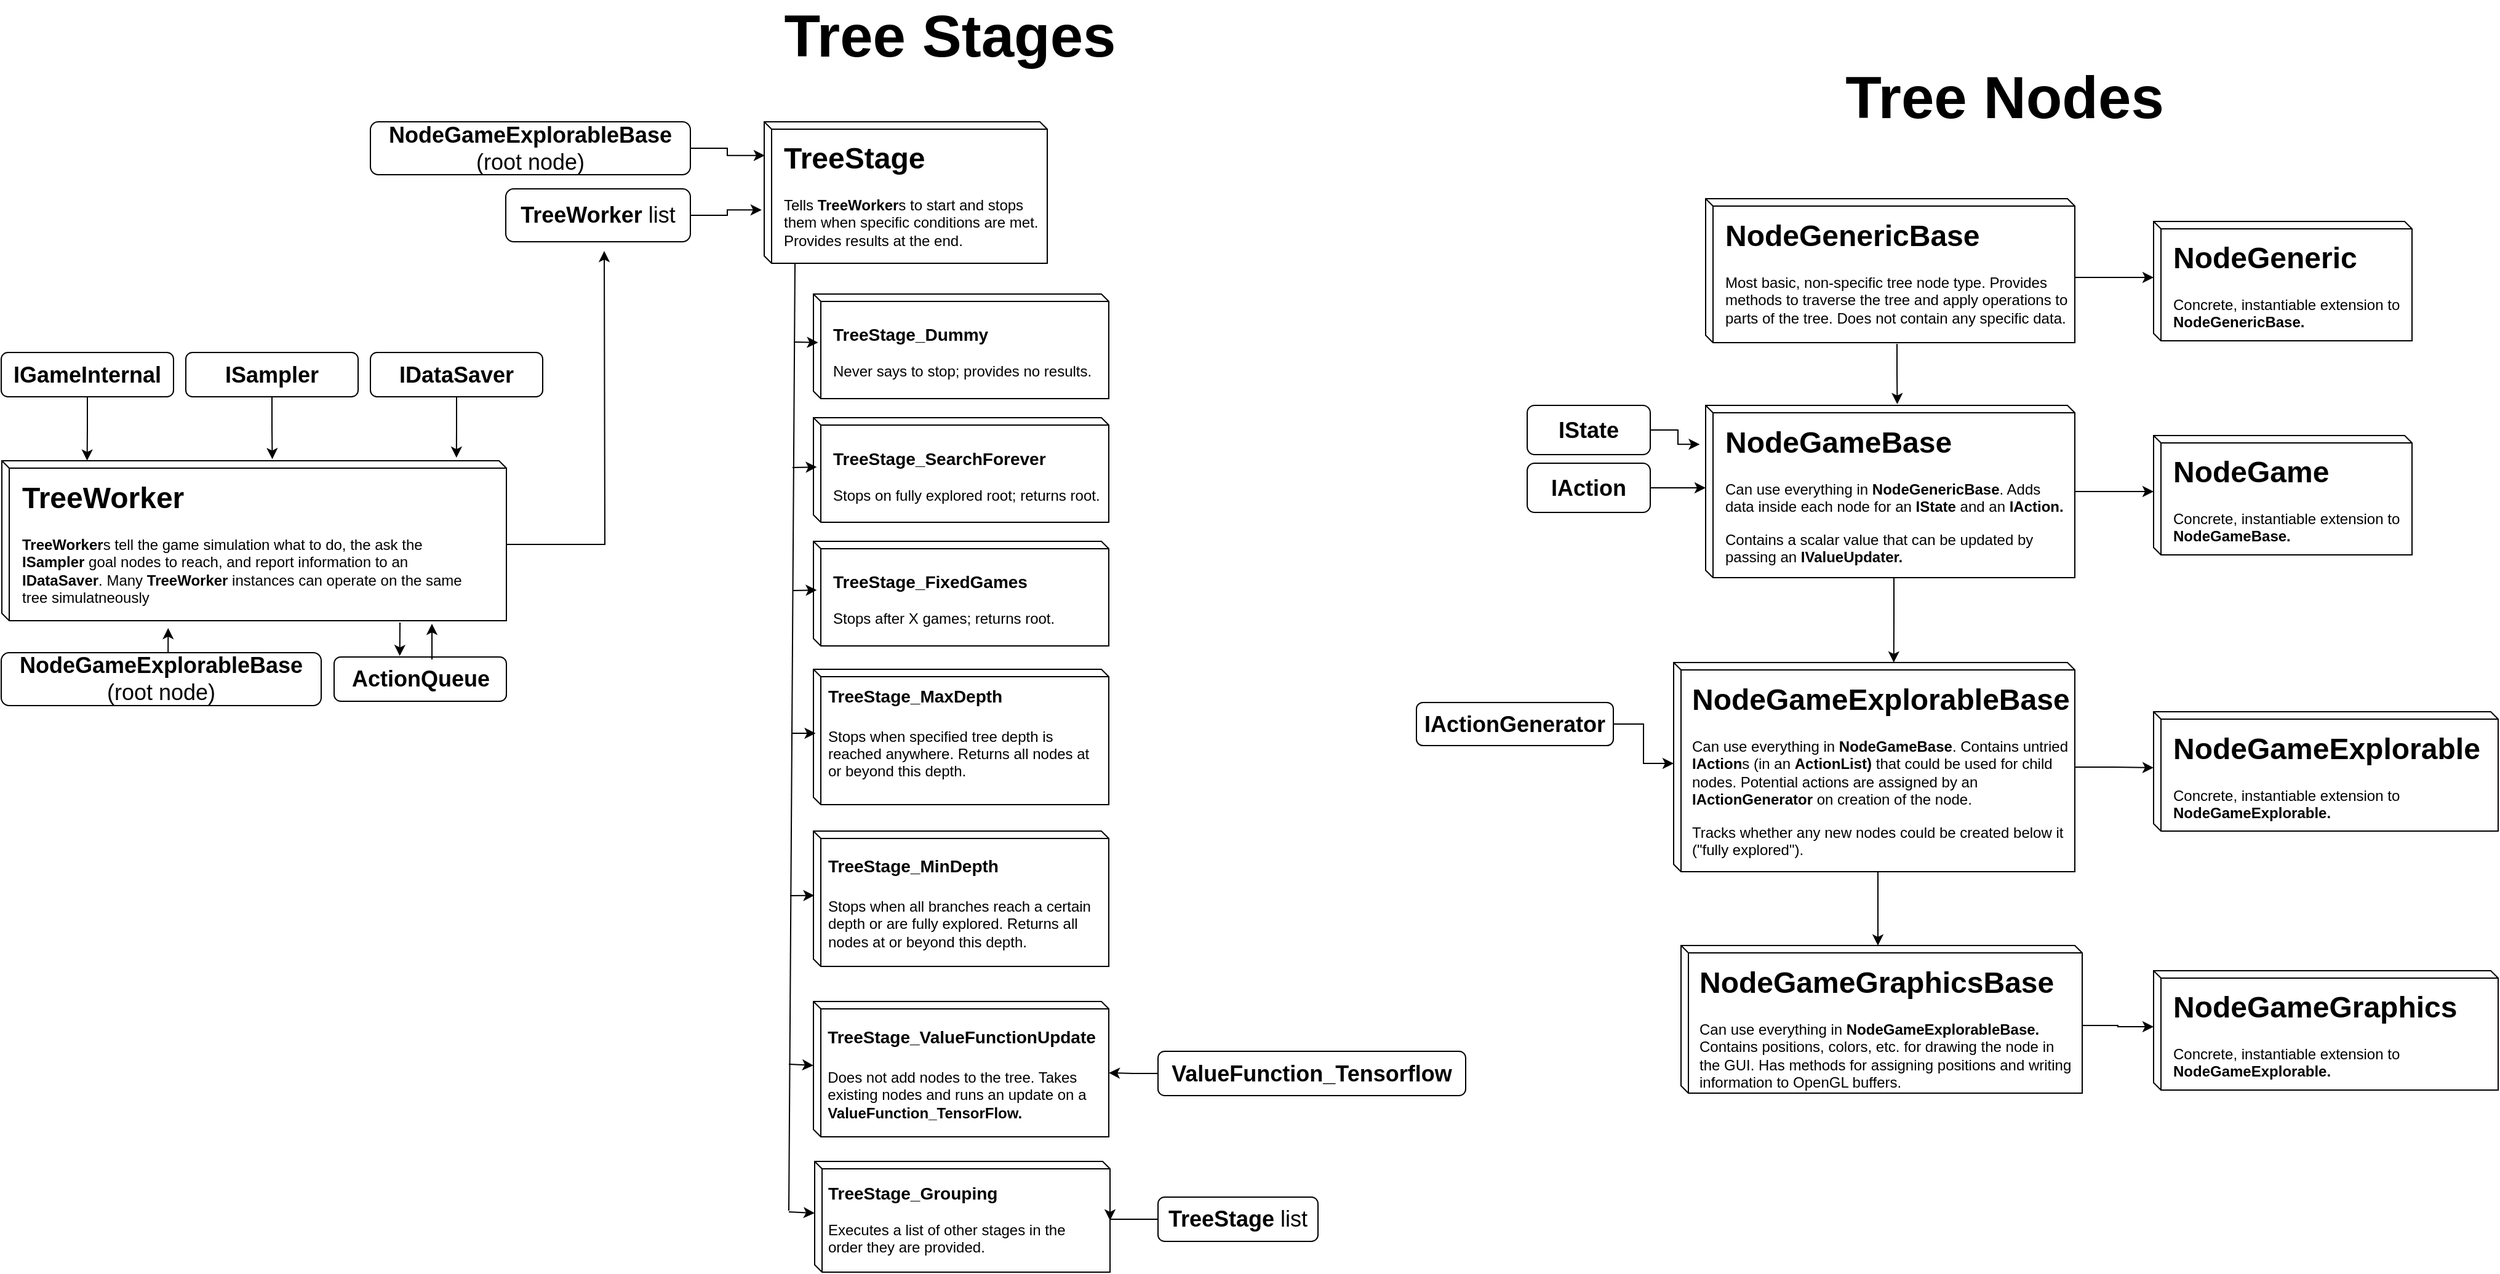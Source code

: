 <mxfile version="10.7.7" type="device"><diagram id="_gQO_JIXEQtrBQsG0Zjt" name="Page-1"><mxGraphModel dx="4423" dy="1423" grid="1" gridSize="10" guides="1" tooltips="1" connect="1" arrows="1" fold="1" page="1" pageScale="1" pageWidth="850" pageHeight="1100" math="0" shadow="0"><root><mxCell id="0"/><mxCell id="1" parent="0"/><mxCell id="GaoluEqvCGR0PUS5bEzM-26" style="edgeStyle=orthogonalEdgeStyle;rounded=0;orthogonalLoop=1;jettySize=auto;html=1;exitX=0;exitY=0;exitDx=153;exitDy=140;exitPerimeter=0;" edge="1" parent="1" source="GaoluEqvCGR0PUS5bEzM-2"><mxGeometry relative="1" as="geometry"><mxPoint x="347.857" y="564.5" as="targetPoint"/><mxPoint x="347.857" y="500.929" as="sourcePoint"/></mxGeometry></mxCell><mxCell id="GaoluEqvCGR0PUS5bEzM-2" value="" style="shape=cube;whiteSpace=wrap;html=1;boundedLbl=1;backgroundOutline=1;size=6;" vertex="1" parent="1"><mxGeometry x="195" y="355.5" width="300" height="140" as="geometry"/></mxCell><mxCell id="GaoluEqvCGR0PUS5bEzM-11" style="edgeStyle=orthogonalEdgeStyle;rounded=0;orthogonalLoop=1;jettySize=auto;html=1;exitX=1;exitY=0.5;exitDx=0;exitDy=0;entryX=0;entryY=0;entryDx=0;entryDy=45.5;entryPerimeter=0;" edge="1" parent="1" source="GaoluEqvCGR0PUS5bEzM-3" target="GaoluEqvCGR0PUS5bEzM-8"><mxGeometry relative="1" as="geometry"/></mxCell><mxCell id="GaoluEqvCGR0PUS5bEzM-3" value="&lt;h1&gt;NodeGameBase&lt;/h1&gt;&lt;p&gt;Can use everything in &lt;b&gt;NodeGenericBase&lt;/b&gt;. Adds data inside each node for an &lt;b&gt;IState &lt;/b&gt;and an &lt;b&gt;IAction.&lt;/b&gt;&lt;/p&gt;&lt;p&gt;Contains a scalar value that can be updated by passing an &lt;b&gt;IValueUpdater.&lt;/b&gt;&lt;/p&gt;&lt;p&gt;&lt;b&gt;&lt;br&gt;&lt;/b&gt;&lt;/p&gt;" style="text;html=1;strokeColor=none;fillColor=none;spacing=5;spacingTop=-20;whiteSpace=wrap;overflow=hidden;rounded=0;" vertex="1" parent="1"><mxGeometry x="206" y="365.5" width="289" height="120" as="geometry"/></mxCell><mxCell id="GaoluEqvCGR0PUS5bEzM-4" value="" style="shape=cube;whiteSpace=wrap;html=1;boundedLbl=1;backgroundOutline=1;size=6;" vertex="1" parent="1"><mxGeometry x="195" y="187.5" width="300" height="117" as="geometry"/></mxCell><mxCell id="GaoluEqvCGR0PUS5bEzM-10" style="edgeStyle=orthogonalEdgeStyle;rounded=0;orthogonalLoop=1;jettySize=auto;html=1;exitX=1;exitY=0.5;exitDx=0;exitDy=0;entryX=0;entryY=0;entryDx=0;entryDy=45.5;entryPerimeter=0;" edge="1" parent="1" source="GaoluEqvCGR0PUS5bEzM-5" target="GaoluEqvCGR0PUS5bEzM-6"><mxGeometry relative="1" as="geometry"/></mxCell><mxCell id="GaoluEqvCGR0PUS5bEzM-19" style="edgeStyle=orthogonalEdgeStyle;rounded=0;orthogonalLoop=1;jettySize=auto;html=1;exitX=0.5;exitY=1;exitDx=0;exitDy=0;" edge="1" parent="1" source="GaoluEqvCGR0PUS5bEzM-5"><mxGeometry relative="1" as="geometry"><mxPoint x="350.714" y="354.5" as="targetPoint"/></mxGeometry></mxCell><mxCell id="GaoluEqvCGR0PUS5bEzM-5" value="&lt;h1&gt;NodeGenericBase&lt;/h1&gt;&lt;p&gt;Most basic, non-specific tree node type. Provides methods to traverse the tree and apply operations to parts of the tree. Does not contain any specific data.&lt;/p&gt;&lt;p&gt;&lt;b&gt;&lt;br&gt;&lt;/b&gt;&lt;/p&gt;" style="text;html=1;strokeColor=none;fillColor=none;spacing=5;spacingTop=-20;whiteSpace=wrap;overflow=hidden;rounded=0;" vertex="1" parent="1"><mxGeometry x="206" y="197.5" width="289" height="108" as="geometry"/></mxCell><mxCell id="GaoluEqvCGR0PUS5bEzM-6" value="" style="shape=cube;whiteSpace=wrap;html=1;boundedLbl=1;backgroundOutline=1;size=6;" vertex="1" parent="1"><mxGeometry x="559" y="206" width="210" height="97" as="geometry"/></mxCell><mxCell id="GaoluEqvCGR0PUS5bEzM-7" value="&lt;h1&gt;NodeGeneric&lt;/h1&gt;&lt;p&gt;Concrete, instantiable extension to &lt;b&gt;NodeGenericBase.&lt;/b&gt;&lt;/p&gt;&lt;p&gt;&lt;b&gt;&lt;br&gt;&lt;/b&gt;&lt;/p&gt;" style="text;html=1;strokeColor=none;fillColor=none;spacing=5;spacingTop=-20;whiteSpace=wrap;overflow=hidden;rounded=0;" vertex="1" parent="1"><mxGeometry x="570" y="216" width="209" height="87" as="geometry"/></mxCell><mxCell id="GaoluEqvCGR0PUS5bEzM-8" value="" style="shape=cube;whiteSpace=wrap;html=1;boundedLbl=1;backgroundOutline=1;size=6;" vertex="1" parent="1"><mxGeometry x="559" y="380" width="210" height="97" as="geometry"/></mxCell><mxCell id="GaoluEqvCGR0PUS5bEzM-9" value="&lt;h1&gt;NodeGame&lt;/h1&gt;&lt;p&gt;Concrete, instantiable extension to &lt;b&gt;NodeGameBase.&lt;/b&gt;&lt;/p&gt;&lt;p&gt;&lt;b&gt;&lt;br&gt;&lt;/b&gt;&lt;/p&gt;" style="text;html=1;strokeColor=none;fillColor=none;spacing=5;spacingTop=-20;whiteSpace=wrap;overflow=hidden;rounded=0;" vertex="1" parent="1"><mxGeometry x="570" y="390" width="209" height="87" as="geometry"/></mxCell><mxCell id="GaoluEqvCGR0PUS5bEzM-31" style="edgeStyle=orthogonalEdgeStyle;rounded=0;orthogonalLoop=1;jettySize=auto;html=1;exitX=0;exitY=0;exitDx=166;exitDy=170;exitPerimeter=0;entryX=0;entryY=0;entryDx=160;entryDy=0;entryPerimeter=0;" edge="1" parent="1" source="GaoluEqvCGR0PUS5bEzM-20" target="GaoluEqvCGR0PUS5bEzM-27"><mxGeometry relative="1" as="geometry"/></mxCell><mxCell id="GaoluEqvCGR0PUS5bEzM-20" value="" style="shape=cube;whiteSpace=wrap;html=1;boundedLbl=1;backgroundOutline=1;size=6;" vertex="1" parent="1"><mxGeometry x="169" y="564.5" width="326" height="170" as="geometry"/></mxCell><mxCell id="GaoluEqvCGR0PUS5bEzM-21" style="edgeStyle=orthogonalEdgeStyle;rounded=0;orthogonalLoop=1;jettySize=auto;html=1;exitX=1;exitY=0.5;exitDx=0;exitDy=0;entryX=0;entryY=0;entryDx=0;entryDy=45.5;entryPerimeter=0;" edge="1" parent="1" source="GaoluEqvCGR0PUS5bEzM-22" target="GaoluEqvCGR0PUS5bEzM-23"><mxGeometry relative="1" as="geometry"/></mxCell><mxCell id="GaoluEqvCGR0PUS5bEzM-22" value="&lt;h1&gt;NodeGameExplorableBase&lt;/h1&gt;&lt;p&gt;Can use everything in &lt;b&gt;NodeGameBase&lt;/b&gt;. Contains untried &lt;b&gt;IAction&lt;/b&gt;s (in an &lt;b&gt;ActionList)&amp;nbsp;&lt;/b&gt;that could be used for child nodes. Potential actions are assigned by an &lt;b&gt;IActionGenerator&lt;/b&gt;&amp;nbsp;on creation of the node.&amp;nbsp;&lt;/p&gt;&lt;p&gt;Tracks whether any new nodes could be created below it (&quot;fully explored&quot;).&amp;nbsp;&lt;/p&gt;&lt;p&gt;&lt;b&gt;&lt;br&gt;&lt;/b&gt;&lt;/p&gt;" style="text;html=1;strokeColor=none;fillColor=none;spacing=5;spacingTop=-20;whiteSpace=wrap;overflow=hidden;rounded=0;" vertex="1" parent="1"><mxGeometry x="179" y="574.5" width="316" height="150" as="geometry"/></mxCell><mxCell id="GaoluEqvCGR0PUS5bEzM-23" value="" style="shape=cube;whiteSpace=wrap;html=1;boundedLbl=1;backgroundOutline=1;size=6;" vertex="1" parent="1"><mxGeometry x="559" y="604.5" width="280" height="97" as="geometry"/></mxCell><mxCell id="GaoluEqvCGR0PUS5bEzM-24" value="&lt;h1&gt;NodeGameExplorable&lt;/h1&gt;&lt;p&gt;Concrete, instantiable extension to &lt;b&gt;NodeGameExplorable.&lt;/b&gt;&lt;/p&gt;&lt;p&gt;&lt;b&gt;&lt;br&gt;&lt;/b&gt;&lt;/p&gt;" style="text;html=1;strokeColor=none;fillColor=none;spacing=5;spacingTop=-20;whiteSpace=wrap;overflow=hidden;rounded=0;" vertex="1" parent="1"><mxGeometry x="570" y="614.5" width="269" height="87" as="geometry"/></mxCell><mxCell id="GaoluEqvCGR0PUS5bEzM-27" value="" style="shape=cube;whiteSpace=wrap;html=1;boundedLbl=1;backgroundOutline=1;size=6;" vertex="1" parent="1"><mxGeometry x="175" y="794.5" width="326" height="120" as="geometry"/></mxCell><mxCell id="GaoluEqvCGR0PUS5bEzM-34" style="edgeStyle=orthogonalEdgeStyle;rounded=0;orthogonalLoop=1;jettySize=auto;html=1;exitX=1;exitY=0.5;exitDx=0;exitDy=0;entryX=0;entryY=0;entryDx=0;entryDy=45.5;entryPerimeter=0;" edge="1" parent="1" source="GaoluEqvCGR0PUS5bEzM-28" target="GaoluEqvCGR0PUS5bEzM-32"><mxGeometry relative="1" as="geometry"/></mxCell><mxCell id="GaoluEqvCGR0PUS5bEzM-28" value="&lt;h1&gt;NodeGameGraphicsBase&lt;/h1&gt;&lt;p&gt;Can use everything in &lt;b&gt;NodeGameExplorableBase. &lt;/b&gt;Contains positions, colors, etc. for drawing the node in the GUI. Has methods for assigning positions and writing information to OpenGL buffers.&lt;span&gt;&amp;nbsp;&lt;/span&gt;&lt;/p&gt;&lt;p&gt;&lt;b&gt;&lt;br&gt;&lt;/b&gt;&lt;/p&gt;" style="text;html=1;strokeColor=none;fillColor=none;spacing=5;spacingTop=-20;whiteSpace=wrap;overflow=hidden;rounded=0;" vertex="1" parent="1"><mxGeometry x="185" y="804.5" width="316" height="110" as="geometry"/></mxCell><mxCell id="GaoluEqvCGR0PUS5bEzM-32" value="" style="shape=cube;whiteSpace=wrap;html=1;boundedLbl=1;backgroundOutline=1;size=6;" vertex="1" parent="1"><mxGeometry x="559" y="815" width="280" height="97" as="geometry"/></mxCell><mxCell id="GaoluEqvCGR0PUS5bEzM-33" value="&lt;h1&gt;NodeGameGraphics&lt;/h1&gt;&lt;p&gt;Concrete, instantiable extension to &lt;b&gt;NodeGameExplorable.&lt;/b&gt;&lt;/p&gt;&lt;p&gt;&lt;b&gt;&lt;br&gt;&lt;/b&gt;&lt;/p&gt;" style="text;html=1;strokeColor=none;fillColor=none;spacing=5;spacingTop=-20;whiteSpace=wrap;overflow=hidden;rounded=0;" vertex="1" parent="1"><mxGeometry x="570" y="825" width="269" height="87" as="geometry"/></mxCell><mxCell id="GaoluEqvCGR0PUS5bEzM-35" value="&lt;font style=&quot;font-size: 48px&quot;&gt;&lt;b&gt;Tree Nodes&lt;/b&gt;&lt;/font&gt;" style="text;html=1;strokeColor=none;fillColor=none;align=center;verticalAlign=middle;whiteSpace=wrap;rounded=0;" vertex="1" parent="1"><mxGeometry x="303" y="80" width="270" height="50" as="geometry"/></mxCell><mxCell id="GaoluEqvCGR0PUS5bEzM-38" style="edgeStyle=orthogonalEdgeStyle;rounded=0;orthogonalLoop=1;jettySize=auto;html=1;exitX=1;exitY=0.5;exitDx=0;exitDy=0;entryX=-0.016;entryY=0.226;entryDx=0;entryDy=0;entryPerimeter=0;" edge="1" parent="1" source="GaoluEqvCGR0PUS5bEzM-36" target="GaoluEqvCGR0PUS5bEzM-2"><mxGeometry relative="1" as="geometry"/></mxCell><mxCell id="GaoluEqvCGR0PUS5bEzM-36" value="&lt;font style=&quot;font-size: 18px&quot;&gt;&lt;b&gt;IState&lt;/b&gt;&lt;/font&gt;" style="rounded=1;whiteSpace=wrap;html=1;" vertex="1" parent="1"><mxGeometry x="50" y="355.5" width="100" height="40" as="geometry"/></mxCell><mxCell id="GaoluEqvCGR0PUS5bEzM-39" style="edgeStyle=orthogonalEdgeStyle;rounded=0;orthogonalLoop=1;jettySize=auto;html=1;exitX=1;exitY=0.5;exitDx=0;exitDy=0;entryX=0;entryY=0;entryDx=0;entryDy=67;entryPerimeter=0;" edge="1" parent="1" source="GaoluEqvCGR0PUS5bEzM-37" target="GaoluEqvCGR0PUS5bEzM-2"><mxGeometry relative="1" as="geometry"/></mxCell><mxCell id="GaoluEqvCGR0PUS5bEzM-37" value="&lt;font style=&quot;font-size: 18px&quot;&gt;&lt;b&gt;IAction&lt;/b&gt;&lt;/font&gt;" style="rounded=1;whiteSpace=wrap;html=1;" vertex="1" parent="1"><mxGeometry x="50" y="402.5" width="100" height="40" as="geometry"/></mxCell><mxCell id="GaoluEqvCGR0PUS5bEzM-42" style="edgeStyle=orthogonalEdgeStyle;rounded=0;orthogonalLoop=1;jettySize=auto;html=1;exitX=1;exitY=0.5;exitDx=0;exitDy=0;entryX=0;entryY=0;entryDx=0;entryDy=82;entryPerimeter=0;" edge="1" parent="1" source="GaoluEqvCGR0PUS5bEzM-40" target="GaoluEqvCGR0PUS5bEzM-20"><mxGeometry relative="1" as="geometry"/></mxCell><mxCell id="GaoluEqvCGR0PUS5bEzM-40" value="&lt;font style=&quot;font-size: 18px&quot;&gt;&lt;b&gt;IActionGenerator&lt;/b&gt;&lt;/font&gt;" style="rounded=1;whiteSpace=wrap;html=1;" vertex="1" parent="1"><mxGeometry x="-40" y="597" width="160" height="35" as="geometry"/></mxCell><mxCell id="GaoluEqvCGR0PUS5bEzM-44" value="" style="shape=cube;whiteSpace=wrap;html=1;boundedLbl=1;backgroundOutline=1;size=6;" vertex="1" parent="1"><mxGeometry x="-570" y="125" width="230" height="115" as="geometry"/></mxCell><mxCell id="GaoluEqvCGR0PUS5bEzM-45" value="&lt;h1&gt;TreeStage&lt;/h1&gt;&lt;p&gt;Tells &lt;b&gt;TreeWorker&lt;/b&gt;s to start and stops them when specific conditions are met. Provides results at the end.&lt;/p&gt;&lt;p&gt;&lt;b&gt;&lt;br&gt;&lt;/b&gt;&lt;/p&gt;" style="text;html=1;strokeColor=none;fillColor=none;spacing=5;spacingTop=-20;whiteSpace=wrap;overflow=hidden;rounded=0;" vertex="1" parent="1"><mxGeometry x="-559" y="135" width="229" height="91" as="geometry"/></mxCell><mxCell id="GaoluEqvCGR0PUS5bEzM-99" style="edgeStyle=orthogonalEdgeStyle;rounded=0;orthogonalLoop=1;jettySize=auto;html=1;exitX=0;exitY=0;exitDx=410;exitDy=68;exitPerimeter=0;" edge="1" parent="1" source="GaoluEqvCGR0PUS5bEzM-46"><mxGeometry relative="1" as="geometry"><mxPoint x="-700" y="230" as="targetPoint"/></mxGeometry></mxCell><mxCell id="GaoluEqvCGR0PUS5bEzM-46" value="" style="shape=cube;whiteSpace=wrap;html=1;boundedLbl=1;backgroundOutline=1;size=6;" vertex="1" parent="1"><mxGeometry x="-1189.5" y="400.5" width="410" height="130" as="geometry"/></mxCell><mxCell id="GaoluEqvCGR0PUS5bEzM-47" value="&lt;h1&gt;TreeWorker&lt;/h1&gt;&lt;p&gt;&lt;b&gt;TreeWorker&lt;/b&gt;s tell the game simulation what to do, the ask the &lt;b&gt;ISampler&lt;/b&gt;&amp;nbsp;goal nodes to reach, and report information to an &lt;b&gt;IDataSaver&lt;/b&gt;. Many &lt;b&gt;TreeWorker&lt;/b&gt;&amp;nbsp;instances can operate on the same tree simulatneously&lt;/p&gt;&lt;p&gt;&lt;b&gt;&lt;br&gt;&lt;/b&gt;&lt;/p&gt;" style="text;html=1;strokeColor=none;fillColor=none;spacing=5;spacingTop=-20;whiteSpace=wrap;overflow=hidden;rounded=0;" vertex="1" parent="1"><mxGeometry x="-1178.5" y="410.5" width="389" height="120" as="geometry"/></mxCell><mxCell id="GaoluEqvCGR0PUS5bEzM-50" style="edgeStyle=orthogonalEdgeStyle;rounded=0;orthogonalLoop=1;jettySize=auto;html=1;exitX=1;exitY=0.5;exitDx=0;exitDy=0;entryX=0.002;entryY=0.238;entryDx=0;entryDy=0;entryPerimeter=0;" edge="1" parent="1" source="GaoluEqvCGR0PUS5bEzM-48" target="GaoluEqvCGR0PUS5bEzM-44"><mxGeometry relative="1" as="geometry"/></mxCell><mxCell id="GaoluEqvCGR0PUS5bEzM-48" value="&lt;span style=&quot;font-size: 18px&quot;&gt;&lt;b&gt;NodeGameExplorableBase&lt;/b&gt;&lt;br&gt;(root node)&lt;br&gt;&lt;/span&gt;" style="rounded=1;whiteSpace=wrap;html=1;" vertex="1" parent="1"><mxGeometry x="-890" y="125" width="260" height="43" as="geometry"/></mxCell><mxCell id="GaoluEqvCGR0PUS5bEzM-51" style="edgeStyle=orthogonalEdgeStyle;rounded=0;orthogonalLoop=1;jettySize=auto;html=1;exitX=1;exitY=0.5;exitDx=0;exitDy=0;entryX=-0.009;entryY=0.623;entryDx=0;entryDy=0;entryPerimeter=0;" edge="1" parent="1" source="GaoluEqvCGR0PUS5bEzM-49" target="GaoluEqvCGR0PUS5bEzM-44"><mxGeometry relative="1" as="geometry"/></mxCell><mxCell id="GaoluEqvCGR0PUS5bEzM-49" value="&lt;span style=&quot;font-size: 18px&quot;&gt;&lt;b&gt;TreeWorker &lt;/b&gt;list&lt;br&gt;&lt;/span&gt;" style="rounded=1;whiteSpace=wrap;html=1;" vertex="1" parent="1"><mxGeometry x="-780" y="179.5" width="150" height="43" as="geometry"/></mxCell><mxCell id="GaoluEqvCGR0PUS5bEzM-52" value="" style="shape=cube;whiteSpace=wrap;html=1;boundedLbl=1;backgroundOutline=1;size=6;" vertex="1" parent="1"><mxGeometry x="-530" y="265" width="240" height="85" as="geometry"/></mxCell><mxCell id="GaoluEqvCGR0PUS5bEzM-53" value="&lt;h1&gt;&lt;font style=&quot;font-size: 14px&quot;&gt;TreeStage_Dummy&lt;br&gt;&lt;/font&gt;&lt;font style=&quot;font-size: 12px ; font-weight: normal&quot;&gt;Never says to stop; provides no results.&lt;/font&gt;&lt;/h1&gt;&lt;p&gt;&lt;b&gt;&lt;br&gt;&lt;/b&gt;&lt;/p&gt;" style="text;html=1;strokeColor=none;fillColor=none;spacing=5;spacingTop=-20;whiteSpace=wrap;overflow=hidden;rounded=0;" vertex="1" parent="1"><mxGeometry x="-519" y="275" width="229" height="75" as="geometry"/></mxCell><mxCell id="GaoluEqvCGR0PUS5bEzM-54" value="" style="shape=cube;whiteSpace=wrap;html=1;boundedLbl=1;backgroundOutline=1;size=6;" vertex="1" parent="1"><mxGeometry x="-530" y="365.5" width="240" height="85" as="geometry"/></mxCell><mxCell id="GaoluEqvCGR0PUS5bEzM-55" value="&lt;h1&gt;&lt;font&gt;&lt;span style=&quot;font-size: 14px&quot;&gt;TreeStage_SearchForever&lt;/span&gt;&lt;span style=&quot;font-size: 12px ; font-weight: 400&quot;&gt;&lt;br&gt;&lt;/span&gt;&lt;font style=&quot;font-size: 12px&quot;&gt;&lt;span style=&quot;font-weight: 400&quot;&gt;Stops on fully explored root; returns root.&lt;/span&gt;&lt;/font&gt;&lt;/font&gt;&lt;/h1&gt;" style="text;html=1;strokeColor=none;fillColor=none;spacing=5;spacingTop=-20;whiteSpace=wrap;overflow=hidden;rounded=0;" vertex="1" parent="1"><mxGeometry x="-519" y="375.5" width="229" height="75" as="geometry"/></mxCell><mxCell id="GaoluEqvCGR0PUS5bEzM-56" value="" style="shape=cube;whiteSpace=wrap;html=1;boundedLbl=1;backgroundOutline=1;size=6;" vertex="1" parent="1"><mxGeometry x="-530" y="466" width="240" height="85" as="geometry"/></mxCell><mxCell id="GaoluEqvCGR0PUS5bEzM-57" value="&lt;h1&gt;&lt;font&gt;&lt;span style=&quot;font-size: 14px&quot;&gt;TreeStage_FixedGames&lt;/span&gt;&lt;span style=&quot;font-size: 12px ; font-weight: 400&quot;&gt;&lt;br&gt;Stops after X games; returns root.&lt;/span&gt;&lt;/font&gt;&lt;/h1&gt;" style="text;html=1;strokeColor=none;fillColor=none;spacing=5;spacingTop=-20;whiteSpace=wrap;overflow=hidden;rounded=0;" vertex="1" parent="1"><mxGeometry x="-519" y="476" width="229" height="75" as="geometry"/></mxCell><mxCell id="GaoluEqvCGR0PUS5bEzM-58" value="" style="shape=cube;whiteSpace=wrap;html=1;boundedLbl=1;backgroundOutline=1;size=6;" vertex="1" parent="1"><mxGeometry x="-530" y="570" width="240" height="110" as="geometry"/></mxCell><mxCell id="GaoluEqvCGR0PUS5bEzM-60" value="&lt;div style=&quot;text-align: left&quot;&gt;&lt;b&gt;&lt;font style=&quot;font-size: 14px&quot;&gt;TreeStage_MaxDepth&lt;/font&gt;&lt;/b&gt;&lt;/div&gt;&lt;div style=&quot;text-align: left&quot;&gt;&lt;b&gt;&lt;font style=&quot;font-size: 14px&quot;&gt;&lt;br&gt;&lt;/font&gt;&lt;/b&gt;&lt;/div&gt;&lt;div style=&quot;text-align: left&quot;&gt;Stops when specified tree depth is reached anywhere. Returns all nodes at or beyond this depth.&lt;/div&gt;&lt;div style=&quot;text-align: left&quot;&gt;&lt;b&gt;&lt;br&gt;&lt;/b&gt;&lt;/div&gt;" style="text;html=1;strokeColor=none;fillColor=none;align=center;verticalAlign=middle;whiteSpace=wrap;rounded=0;" vertex="1" parent="1"><mxGeometry x="-519" y="592" width="219" height="73" as="geometry"/></mxCell><mxCell id="GaoluEqvCGR0PUS5bEzM-61" value="" style="shape=cube;whiteSpace=wrap;html=1;boundedLbl=1;backgroundOutline=1;size=6;" vertex="1" parent="1"><mxGeometry x="-530" y="701.5" width="240" height="110" as="geometry"/></mxCell><mxCell id="GaoluEqvCGR0PUS5bEzM-62" value="&lt;div style=&quot;text-align: left&quot;&gt;&lt;b&gt;&lt;font style=&quot;font-size: 14px&quot;&gt;TreeStage_MinDepth&lt;/font&gt;&lt;/b&gt;&lt;/div&gt;&lt;div style=&quot;text-align: left&quot;&gt;&lt;b&gt;&lt;font style=&quot;font-size: 14px&quot;&gt;&lt;br&gt;&lt;/font&gt;&lt;/b&gt;&lt;/div&gt;&lt;div style=&quot;text-align: left&quot;&gt;Stops when all branches reach a certain depth or are fully explored. Returns all nodes at or beyond this depth.&lt;/div&gt;" style="text;html=1;strokeColor=none;fillColor=none;align=center;verticalAlign=middle;whiteSpace=wrap;rounded=0;" vertex="1" parent="1"><mxGeometry x="-519" y="723.5" width="219" height="73" as="geometry"/></mxCell><mxCell id="GaoluEqvCGR0PUS5bEzM-63" value="" style="shape=cube;whiteSpace=wrap;html=1;boundedLbl=1;backgroundOutline=1;size=6;" vertex="1" parent="1"><mxGeometry x="-530" y="840" width="240" height="110" as="geometry"/></mxCell><mxCell id="GaoluEqvCGR0PUS5bEzM-64" value="&lt;div style=&quot;text-align: left&quot;&gt;&lt;b&gt;&lt;font style=&quot;font-size: 14px&quot;&gt;TreeStage_ValueFunctionUpdate&lt;/font&gt;&lt;/b&gt;&lt;/div&gt;&lt;div style=&quot;text-align: left&quot;&gt;&lt;b&gt;&lt;font style=&quot;font-size: 14px&quot;&gt;&lt;br&gt;&lt;/font&gt;&lt;/b&gt;&lt;/div&gt;&lt;div style=&quot;text-align: left&quot;&gt;Does not add nodes to the tree. Takes existing nodes and runs an update on a &lt;b&gt;ValueFunction_TensorFlow.&lt;/b&gt;&lt;/div&gt;" style="text;html=1;strokeColor=none;fillColor=none;align=center;verticalAlign=middle;whiteSpace=wrap;rounded=0;" vertex="1" parent="1"><mxGeometry x="-519" y="862" width="219" height="73" as="geometry"/></mxCell><mxCell id="GaoluEqvCGR0PUS5bEzM-66" style="edgeStyle=orthogonalEdgeStyle;rounded=0;orthogonalLoop=1;jettySize=auto;html=1;exitX=0;exitY=0.5;exitDx=0;exitDy=0;entryX=0;entryY=0;entryDx=240;entryDy=58;entryPerimeter=0;" edge="1" parent="1" source="GaoluEqvCGR0PUS5bEzM-65" target="GaoluEqvCGR0PUS5bEzM-63"><mxGeometry relative="1" as="geometry"/></mxCell><mxCell id="GaoluEqvCGR0PUS5bEzM-65" value="&lt;font style=&quot;font-size: 18px&quot;&gt;&lt;b&gt;ValueFunction_Tensorflow&lt;/b&gt;&lt;/font&gt;" style="rounded=1;whiteSpace=wrap;html=1;" vertex="1" parent="1"><mxGeometry x="-250" y="880.5" width="250" height="36" as="geometry"/></mxCell><mxCell id="GaoluEqvCGR0PUS5bEzM-67" value="" style="shape=cube;whiteSpace=wrap;html=1;boundedLbl=1;backgroundOutline=1;size=6;" vertex="1" parent="1"><mxGeometry x="-529" y="970" width="240" height="90" as="geometry"/></mxCell><mxCell id="GaoluEqvCGR0PUS5bEzM-68" value="&lt;div style=&quot;text-align: left&quot;&gt;&lt;b&gt;&lt;font style=&quot;font-size: 14px&quot;&gt;TreeStage_Grouping&lt;/font&gt;&lt;/b&gt;&lt;/div&gt;&lt;div style=&quot;text-align: left&quot;&gt;&lt;br&gt;&lt;/div&gt;&lt;div style=&quot;text-align: left&quot;&gt;Executes a list of other stages in the order they are provided.&lt;/div&gt;" style="text;html=1;strokeColor=none;fillColor=none;align=center;verticalAlign=middle;whiteSpace=wrap;rounded=0;" vertex="1" parent="1"><mxGeometry x="-519.5" y="980" width="219" height="73" as="geometry"/></mxCell><mxCell id="GaoluEqvCGR0PUS5bEzM-71" style="edgeStyle=orthogonalEdgeStyle;rounded=0;orthogonalLoop=1;jettySize=auto;html=1;exitX=0;exitY=0.5;exitDx=0;exitDy=0;entryX=0;entryY=0;entryDx=240;entryDy=48;entryPerimeter=0;" edge="1" parent="1" source="GaoluEqvCGR0PUS5bEzM-69" target="GaoluEqvCGR0PUS5bEzM-67"><mxGeometry relative="1" as="geometry"><mxPoint x="-280" y="1019" as="targetPoint"/></mxGeometry></mxCell><mxCell id="GaoluEqvCGR0PUS5bEzM-69" value="&lt;font style=&quot;font-size: 18px&quot;&gt;&lt;b&gt;TreeStage &lt;/b&gt;list&lt;/font&gt;" style="rounded=1;whiteSpace=wrap;html=1;" vertex="1" parent="1"><mxGeometry x="-250" y="999" width="130" height="36" as="geometry"/></mxCell><mxCell id="GaoluEqvCGR0PUS5bEzM-73" value="" style="endArrow=none;html=1;" edge="1" parent="1"><mxGeometry width="50" height="50" relative="1" as="geometry"><mxPoint x="-550" y="1010" as="sourcePoint"/><mxPoint x="-545" y="240" as="targetPoint"/></mxGeometry></mxCell><mxCell id="GaoluEqvCGR0PUS5bEzM-74" value="" style="endArrow=classic;html=1;entryX=0;entryY=0;entryDx=0;entryDy=42;entryPerimeter=0;" edge="1" parent="1" target="GaoluEqvCGR0PUS5bEzM-67"><mxGeometry width="50" height="50" relative="1" as="geometry"><mxPoint x="-550" y="1011" as="sourcePoint"/><mxPoint x="-520" y="978.5" as="targetPoint"/></mxGeometry></mxCell><mxCell id="GaoluEqvCGR0PUS5bEzM-75" value="" style="endArrow=classic;html=1;entryX=0;entryY=0;entryDx=0;entryDy=52;entryPerimeter=0;" edge="1" parent="1" target="GaoluEqvCGR0PUS5bEzM-63"><mxGeometry width="50" height="50" relative="1" as="geometry"><mxPoint x="-550" y="891" as="sourcePoint"/><mxPoint x="-529.059" y="905.471" as="targetPoint"/></mxGeometry></mxCell><mxCell id="GaoluEqvCGR0PUS5bEzM-76" value="" style="endArrow=classic;html=1;entryX=0;entryY=0;entryDx=0;entryDy=52;entryPerimeter=0;" edge="1" parent="1"><mxGeometry width="50" height="50" relative="1" as="geometry"><mxPoint x="-549" y="754" as="sourcePoint"/><mxPoint x="-529.235" y="753.824" as="targetPoint"/></mxGeometry></mxCell><mxCell id="GaoluEqvCGR0PUS5bEzM-77" value="" style="endArrow=classic;html=1;entryX=0;entryY=0;entryDx=0;entryDy=52;entryPerimeter=0;" edge="1" parent="1"><mxGeometry width="50" height="50" relative="1" as="geometry"><mxPoint x="-548" y="622" as="sourcePoint"/><mxPoint x="-528.235" y="622.059" as="targetPoint"/></mxGeometry></mxCell><mxCell id="GaoluEqvCGR0PUS5bEzM-78" value="" style="endArrow=classic;html=1;entryX=0;entryY=0;entryDx=0;entryDy=39.5;entryPerimeter=0;" edge="1" parent="1"><mxGeometry width="50" height="50" relative="1" as="geometry"><mxPoint x="-547" y="506" as="sourcePoint"/><mxPoint x="-527.235" y="505.588" as="targetPoint"/></mxGeometry></mxCell><mxCell id="GaoluEqvCGR0PUS5bEzM-79" value="" style="endArrow=classic;html=1;entryX=0;entryY=0;entryDx=0;entryDy=39.5;entryPerimeter=0;" edge="1" parent="1"><mxGeometry width="50" height="50" relative="1" as="geometry"><mxPoint x="-547" y="406" as="sourcePoint"/><mxPoint x="-527.235" y="405.588" as="targetPoint"/></mxGeometry></mxCell><mxCell id="GaoluEqvCGR0PUS5bEzM-80" value="" style="endArrow=classic;html=1;entryX=0;entryY=0;entryDx=0;entryDy=39.5;entryPerimeter=0;" edge="1" parent="1"><mxGeometry width="50" height="50" relative="1" as="geometry"><mxPoint x="-546" y="304" as="sourcePoint"/><mxPoint x="-526.235" y="304.412" as="targetPoint"/></mxGeometry></mxCell><mxCell id="GaoluEqvCGR0PUS5bEzM-81" value="&lt;font style=&quot;font-size: 48px&quot;&gt;&lt;b&gt;Tree Stages&lt;/b&gt;&lt;/font&gt;" style="text;html=1;strokeColor=none;fillColor=none;align=center;verticalAlign=middle;whiteSpace=wrap;rounded=0;" vertex="1" parent="1"><mxGeometry x="-579" y="30" width="320" height="50" as="geometry"/></mxCell><mxCell id="GaoluEqvCGR0PUS5bEzM-95" style="edgeStyle=orthogonalEdgeStyle;rounded=0;orthogonalLoop=1;jettySize=auto;html=1;exitX=0.5;exitY=1;exitDx=0;exitDy=0;entryX=0.169;entryY=-0.001;entryDx=0;entryDy=0;entryPerimeter=0;" edge="1" parent="1" source="GaoluEqvCGR0PUS5bEzM-82" target="GaoluEqvCGR0PUS5bEzM-46"><mxGeometry relative="1" as="geometry"/></mxCell><mxCell id="GaoluEqvCGR0PUS5bEzM-82" value="&lt;font style=&quot;font-size: 18px&quot;&gt;&lt;b&gt;IGameInternal&lt;/b&gt;&lt;/font&gt;" style="rounded=1;whiteSpace=wrap;html=1;" vertex="1" parent="1"><mxGeometry x="-1190" y="312.5" width="140" height="36" as="geometry"/></mxCell><mxCell id="GaoluEqvCGR0PUS5bEzM-96" style="edgeStyle=orthogonalEdgeStyle;rounded=0;orthogonalLoop=1;jettySize=auto;html=1;exitX=0.5;exitY=1;exitDx=0;exitDy=0;entryX=0.536;entryY=-0.01;entryDx=0;entryDy=0;entryPerimeter=0;" edge="1" parent="1" source="GaoluEqvCGR0PUS5bEzM-83" target="GaoluEqvCGR0PUS5bEzM-46"><mxGeometry relative="1" as="geometry"/></mxCell><mxCell id="GaoluEqvCGR0PUS5bEzM-83" value="&lt;font style=&quot;font-size: 18px&quot;&gt;&lt;b&gt;ISampler&lt;/b&gt;&lt;/font&gt;" style="rounded=1;whiteSpace=wrap;html=1;" vertex="1" parent="1"><mxGeometry x="-1040" y="312.5" width="140" height="36" as="geometry"/></mxCell><mxCell id="GaoluEqvCGR0PUS5bEzM-97" style="edgeStyle=orthogonalEdgeStyle;rounded=0;orthogonalLoop=1;jettySize=auto;html=1;exitX=0.5;exitY=1;exitDx=0;exitDy=0;entryX=0.901;entryY=-0.019;entryDx=0;entryDy=0;entryPerimeter=0;" edge="1" parent="1" source="GaoluEqvCGR0PUS5bEzM-84" target="GaoluEqvCGR0PUS5bEzM-46"><mxGeometry relative="1" as="geometry"/></mxCell><mxCell id="GaoluEqvCGR0PUS5bEzM-84" value="&lt;font style=&quot;font-size: 18px&quot;&gt;&lt;b&gt;IDataSaver&lt;/b&gt;&lt;/font&gt;" style="rounded=1;whiteSpace=wrap;html=1;" vertex="1" parent="1"><mxGeometry x="-890" y="312.5" width="140" height="36" as="geometry"/></mxCell><mxCell id="GaoluEqvCGR0PUS5bEzM-85" value="&lt;font style=&quot;font-size: 18px&quot;&gt;&lt;b&gt;ActionQueue&lt;/b&gt;&lt;/font&gt;" style="rounded=1;whiteSpace=wrap;html=1;" vertex="1" parent="1"><mxGeometry x="-919.5" y="560" width="140" height="36" as="geometry"/></mxCell><mxCell id="GaoluEqvCGR0PUS5bEzM-98" style="edgeStyle=orthogonalEdgeStyle;rounded=0;orthogonalLoop=1;jettySize=auto;html=1;exitX=0.5;exitY=0;exitDx=0;exitDy=0;entryX=0.525;entryY=1.033;entryDx=0;entryDy=0;entryPerimeter=0;" edge="1" parent="1" source="GaoluEqvCGR0PUS5bEzM-86"><mxGeometry relative="1" as="geometry"><mxPoint x="-1054.353" y="536.471" as="targetPoint"/></mxGeometry></mxCell><mxCell id="GaoluEqvCGR0PUS5bEzM-86" value="&lt;span style=&quot;font-size: 18px&quot;&gt;&lt;b&gt;NodeGameExplorableBase&lt;/b&gt;&lt;br&gt;(root node)&lt;br&gt;&lt;/span&gt;" style="rounded=1;whiteSpace=wrap;html=1;" vertex="1" parent="1"><mxGeometry x="-1190" y="556.5" width="260" height="43" as="geometry"/></mxCell><mxCell id="GaoluEqvCGR0PUS5bEzM-91" value="" style="endArrow=classic;html=1;entryX=0.381;entryY=-0.023;entryDx=0;entryDy=0;entryPerimeter=0;" edge="1" parent="1" target="GaoluEqvCGR0PUS5bEzM-85"><mxGeometry width="50" height="50" relative="1" as="geometry"><mxPoint x="-866" y="532" as="sourcePoint"/><mxPoint x="-190.235" y="786.824" as="targetPoint"/></mxGeometry></mxCell><mxCell id="GaoluEqvCGR0PUS5bEzM-92" value="" style="endArrow=classic;html=1;" edge="1" parent="1"><mxGeometry width="50" height="50" relative="1" as="geometry"><mxPoint x="-840" y="562" as="sourcePoint"/><mxPoint x="-840" y="533" as="targetPoint"/></mxGeometry></mxCell></root></mxGraphModel></diagram></mxfile>